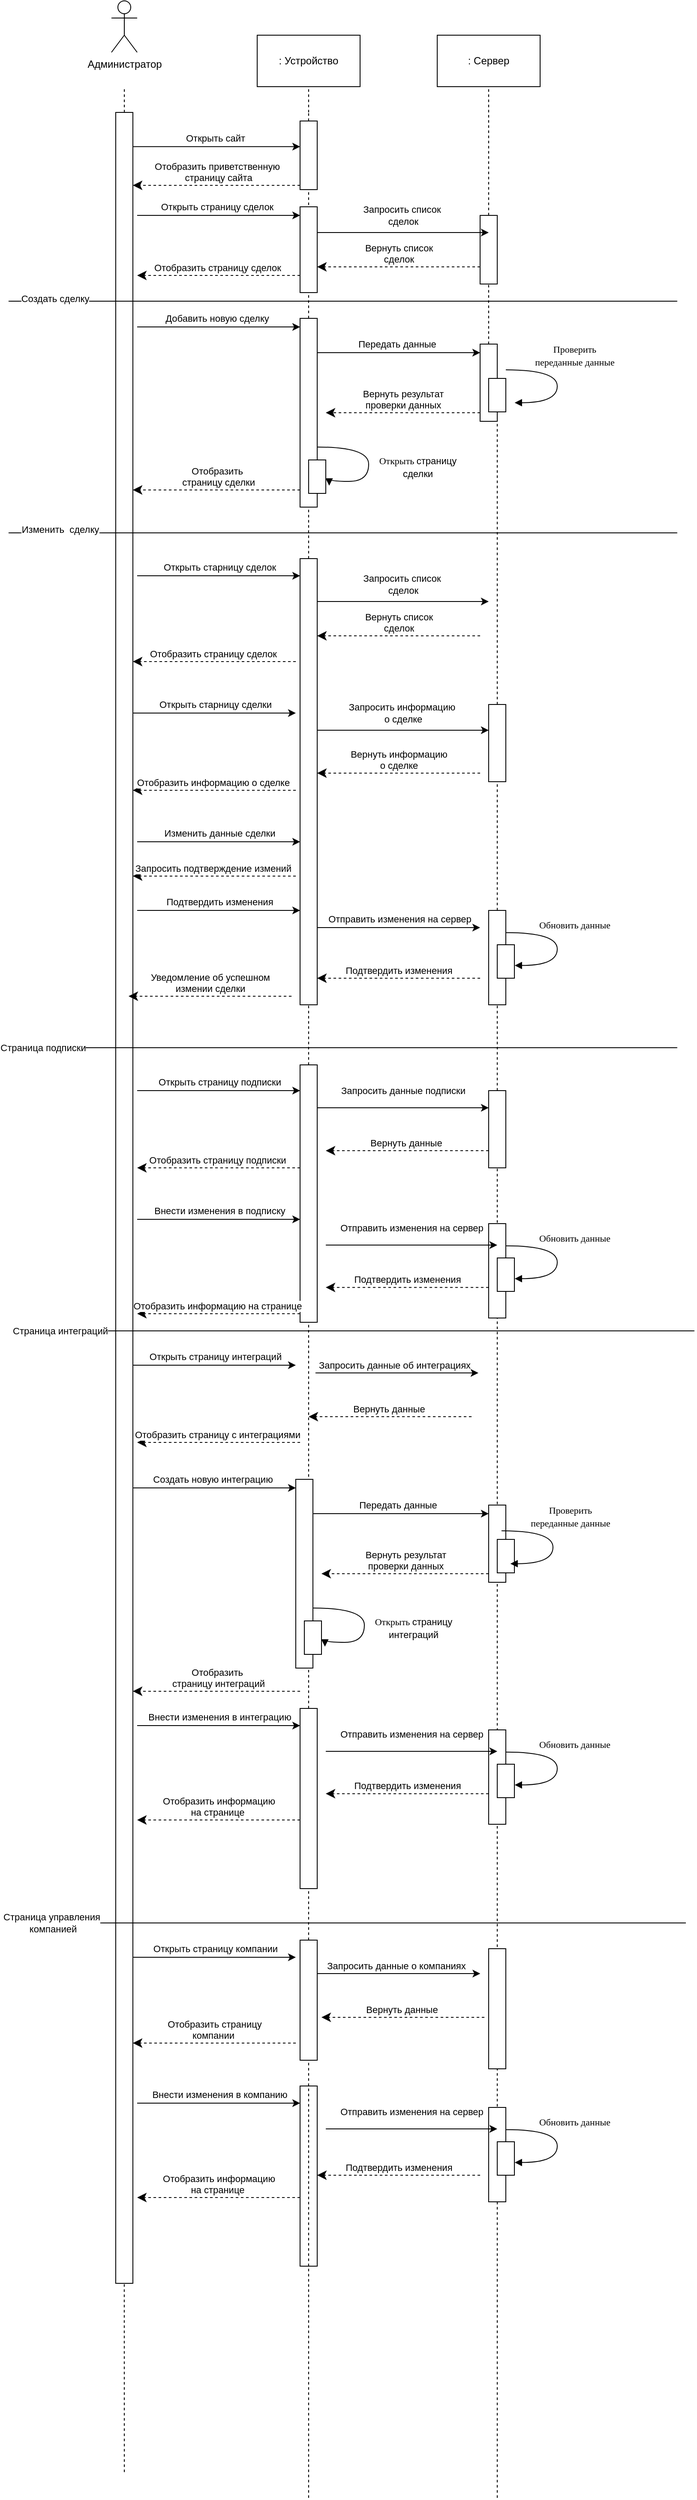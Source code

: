 <mxfile version="22.0.2" type="device">
  <diagram name="Страница — 1" id="QheiP6FYDaWY30L5TJRV">
    <mxGraphModel dx="2022" dy="703" grid="1" gridSize="10" guides="1" tooltips="1" connect="1" arrows="1" fold="1" page="1" pageScale="1" pageWidth="827" pageHeight="1169" math="0" shadow="0">
      <root>
        <mxCell id="0" />
        <mxCell id="1" parent="0" />
        <mxCell id="4-v8WGSnHiIDi6gtvXBV-103" value="" style="endArrow=none;dashed=1;html=1;rounded=0;" edge="1" parent="1">
          <mxGeometry width="50" height="50" relative="1" as="geometry">
            <mxPoint x="135" y="2910" as="sourcePoint" />
            <mxPoint x="134.58" y="1710" as="targetPoint" />
          </mxGeometry>
        </mxCell>
        <mxCell id="4-v8WGSnHiIDi6gtvXBV-1" value="" style="endArrow=none;dashed=1;html=1;rounded=0;" edge="1" parent="1" source="4-v8WGSnHiIDi6gtvXBV-2">
          <mxGeometry width="50" height="50" relative="1" as="geometry">
            <mxPoint x="135" y="600" as="sourcePoint" />
            <mxPoint x="135" y="130" as="targetPoint" />
          </mxGeometry>
        </mxCell>
        <mxCell id="4-v8WGSnHiIDi6gtvXBV-2" value="" style="html=1;points=[[0,0,0,0,5],[0,1,0,0,-5],[1,0,0,0,5],[1,1,0,0,-5]];perimeter=orthogonalPerimeter;outlineConnect=0;targetShapes=umlLifeline;portConstraint=eastwest;newEdgeStyle={&quot;curved&quot;:0,&quot;rounded&quot;:0};" vertex="1" parent="1">
          <mxGeometry x="125" y="160" width="20" height="2530" as="geometry" />
        </mxCell>
        <mxCell id="4-v8WGSnHiIDi6gtvXBV-3" value="" style="endArrow=none;dashed=1;html=1;rounded=0;" edge="1" parent="1" source="4-v8WGSnHiIDi6gtvXBV-33">
          <mxGeometry width="50" height="50" relative="1" as="geometry">
            <mxPoint x="560" y="600" as="sourcePoint" />
            <mxPoint x="560" y="130" as="targetPoint" />
          </mxGeometry>
        </mxCell>
        <mxCell id="4-v8WGSnHiIDi6gtvXBV-4" value="" style="endArrow=none;dashed=1;html=1;rounded=0;" edge="1" parent="1" source="4-v8WGSnHiIDi6gtvXBV-63" target="4-v8WGSnHiIDi6gtvXBV-5">
          <mxGeometry width="50" height="50" relative="1" as="geometry">
            <mxPoint x="560" y="1210" as="sourcePoint" />
            <mxPoint x="560" y="130" as="targetPoint" />
          </mxGeometry>
        </mxCell>
        <mxCell id="4-v8WGSnHiIDi6gtvXBV-5" value="" style="html=1;points=[[0,0,0,0,5],[0,1,0,0,-5],[1,0,0,0,5],[1,1,0,0,-5]];perimeter=orthogonalPerimeter;outlineConnect=0;targetShapes=umlLifeline;portConstraint=eastwest;newEdgeStyle={&quot;curved&quot;:0,&quot;rounded&quot;:0};" vertex="1" parent="1">
          <mxGeometry x="550" y="430" width="20" height="90" as="geometry" />
        </mxCell>
        <mxCell id="4-v8WGSnHiIDi6gtvXBV-6" value="Администратор" style="shape=umlActor;verticalLabelPosition=bottom;verticalAlign=top;html=1;outlineConnect=0;" vertex="1" parent="1">
          <mxGeometry x="120" y="30" width="30" height="60" as="geometry" />
        </mxCell>
        <mxCell id="4-v8WGSnHiIDi6gtvXBV-7" value="" style="endArrow=none;dashed=1;html=1;rounded=0;" edge="1" parent="1">
          <mxGeometry width="50" height="50" relative="1" as="geometry">
            <mxPoint x="350" y="160.0" as="sourcePoint" />
            <mxPoint x="350" y="130" as="targetPoint" />
          </mxGeometry>
        </mxCell>
        <mxCell id="4-v8WGSnHiIDi6gtvXBV-8" value="" style="endArrow=none;dashed=1;html=1;rounded=0;" edge="1" parent="1" source="4-v8WGSnHiIDi6gtvXBV-25">
          <mxGeometry width="50" height="50" relative="1" as="geometry">
            <mxPoint x="350" y="640" as="sourcePoint" />
            <mxPoint x="350" y="160" as="targetPoint" />
          </mxGeometry>
        </mxCell>
        <mxCell id="4-v8WGSnHiIDi6gtvXBV-9" value=": Устройство" style="rounded=0;whiteSpace=wrap;html=1;" vertex="1" parent="1">
          <mxGeometry x="290" y="70" width="120" height="60" as="geometry" />
        </mxCell>
        <mxCell id="4-v8WGSnHiIDi6gtvXBV-10" value=": Сервер" style="rounded=0;whiteSpace=wrap;html=1;" vertex="1" parent="1">
          <mxGeometry x="500" y="70" width="120" height="60" as="geometry" />
        </mxCell>
        <mxCell id="4-v8WGSnHiIDi6gtvXBV-11" value="" style="endArrow=classic;html=1;rounded=0;entryX=0;entryY=0.095;entryDx=0;entryDy=0;entryPerimeter=0;" edge="1" parent="1" source="4-v8WGSnHiIDi6gtvXBV-2">
          <mxGeometry width="50" height="50" relative="1" as="geometry">
            <mxPoint x="250" y="330" as="sourcePoint" />
            <mxPoint x="340" y="199.9" as="targetPoint" />
          </mxGeometry>
        </mxCell>
        <mxCell id="4-v8WGSnHiIDi6gtvXBV-12" value="Открыть сайт" style="edgeLabel;html=1;align=center;verticalAlign=middle;resizable=0;points=[];" vertex="1" connectable="0" parent="4-v8WGSnHiIDi6gtvXBV-11">
          <mxGeometry x="-0.019" y="1" relative="1" as="geometry">
            <mxPoint y="-9" as="offset" />
          </mxGeometry>
        </mxCell>
        <mxCell id="4-v8WGSnHiIDi6gtvXBV-13" value="Отобразить приветственную&lt;br&gt;&amp;nbsp;страницу сайта" style="html=1;verticalAlign=bottom;endArrow=classic;dashed=1;endSize=8;curved=0;rounded=0;exitX=0;exitY=1;exitDx=0;exitDy=-5;exitPerimeter=0;endFill=1;" edge="1" parent="1" source="4-v8WGSnHiIDi6gtvXBV-25" target="4-v8WGSnHiIDi6gtvXBV-2">
          <mxGeometry relative="1" as="geometry">
            <mxPoint x="330" y="240" as="sourcePoint" />
            <mxPoint x="240" y="240" as="targetPoint" />
          </mxGeometry>
        </mxCell>
        <mxCell id="4-v8WGSnHiIDi6gtvXBV-14" value="" style="endArrow=classic;html=1;rounded=0;" edge="1" parent="1">
          <mxGeometry width="50" height="50" relative="1" as="geometry">
            <mxPoint x="150" y="280" as="sourcePoint" />
            <mxPoint x="340" y="280.0" as="targetPoint" />
          </mxGeometry>
        </mxCell>
        <mxCell id="4-v8WGSnHiIDi6gtvXBV-15" value="Открыть страницу сделок" style="edgeLabel;html=1;align=center;verticalAlign=middle;resizable=0;points=[];" vertex="1" connectable="0" parent="4-v8WGSnHiIDi6gtvXBV-14">
          <mxGeometry x="-0.173" y="-2" relative="1" as="geometry">
            <mxPoint x="14" y="-12" as="offset" />
          </mxGeometry>
        </mxCell>
        <mxCell id="4-v8WGSnHiIDi6gtvXBV-16" value="Отобразить&amp;nbsp;страницу сделок&amp;nbsp;" style="html=1;verticalAlign=bottom;endArrow=classic;dashed=1;endSize=8;curved=0;rounded=0;endFill=1;" edge="1" parent="1">
          <mxGeometry relative="1" as="geometry">
            <mxPoint x="340" y="350" as="sourcePoint" />
            <mxPoint x="150" y="350" as="targetPoint" />
          </mxGeometry>
        </mxCell>
        <mxCell id="4-v8WGSnHiIDi6gtvXBV-17" value="" style="endArrow=classic;html=1;rounded=0;" edge="1" parent="1">
          <mxGeometry width="50" height="50" relative="1" as="geometry">
            <mxPoint x="150" y="410" as="sourcePoint" />
            <mxPoint x="340" y="410" as="targetPoint" />
          </mxGeometry>
        </mxCell>
        <mxCell id="4-v8WGSnHiIDi6gtvXBV-18" value="Добавить новую сделку" style="edgeLabel;html=1;align=center;verticalAlign=middle;resizable=0;points=[];" vertex="1" connectable="0" parent="4-v8WGSnHiIDi6gtvXBV-17">
          <mxGeometry x="-0.173" y="-2" relative="1" as="geometry">
            <mxPoint x="14" y="-12" as="offset" />
          </mxGeometry>
        </mxCell>
        <mxCell id="4-v8WGSnHiIDi6gtvXBV-19" value="" style="endArrow=classic;html=1;rounded=0;" edge="1" parent="1" target="4-v8WGSnHiIDi6gtvXBV-5">
          <mxGeometry width="50" height="50" relative="1" as="geometry">
            <mxPoint x="360" y="440" as="sourcePoint" />
            <mxPoint x="550" y="440" as="targetPoint" />
          </mxGeometry>
        </mxCell>
        <mxCell id="4-v8WGSnHiIDi6gtvXBV-20" value="Передать данные" style="edgeLabel;html=1;align=center;verticalAlign=middle;resizable=0;points=[];" vertex="1" connectable="0" parent="4-v8WGSnHiIDi6gtvXBV-19">
          <mxGeometry x="-0.173" y="-2" relative="1" as="geometry">
            <mxPoint x="14" y="-12" as="offset" />
          </mxGeometry>
        </mxCell>
        <mxCell id="4-v8WGSnHiIDi6gtvXBV-21" value="" style="html=1;points=[];perimeter=orthogonalPerimeter;rounded=0;shadow=0;comic=0;labelBackgroundColor=none;strokeWidth=1;fontFamily=Verdana;fontSize=12;align=center;" vertex="1" parent="1">
          <mxGeometry x="560" y="470" width="20" height="39" as="geometry" />
        </mxCell>
        <mxCell id="4-v8WGSnHiIDi6gtvXBV-22" value="&lt;span style=&quot;font-size: 11px;&quot;&gt;Обновить данные&lt;/span&gt;" style="html=1;verticalAlign=bottom;endArrow=block;labelBackgroundColor=none;fontFamily=Verdana;fontSize=12;elbow=vertical;edgeStyle=orthogonalEdgeStyle;curved=1;entryX=1;entryY=0.286;entryPerimeter=0;" edge="1" parent="1">
          <mxGeometry x="-0.189" y="20" relative="1" as="geometry">
            <mxPoint x="580" y="1115.83" as="sourcePoint" />
            <mxPoint x="590.333" y="1154.163" as="targetPoint" />
            <Array as="points">
              <mxPoint x="640" y="1115.83" />
              <mxPoint x="640" y="1153.83" />
            </Array>
            <mxPoint as="offset" />
          </mxGeometry>
        </mxCell>
        <mxCell id="4-v8WGSnHiIDi6gtvXBV-23" value="Вернуть результат&lt;br&gt;проверки данных" style="html=1;verticalAlign=bottom;endArrow=classic;dashed=1;endSize=8;curved=0;rounded=0;endFill=1;" edge="1" parent="1" source="4-v8WGSnHiIDi6gtvXBV-5">
          <mxGeometry relative="1" as="geometry">
            <mxPoint x="490" y="510" as="sourcePoint" />
            <mxPoint x="370" y="510" as="targetPoint" />
          </mxGeometry>
        </mxCell>
        <mxCell id="4-v8WGSnHiIDi6gtvXBV-24" value="" style="endArrow=none;dashed=1;html=1;rounded=0;" edge="1" parent="1" source="4-v8WGSnHiIDi6gtvXBV-27" target="4-v8WGSnHiIDi6gtvXBV-25">
          <mxGeometry width="50" height="50" relative="1" as="geometry">
            <mxPoint x="350" y="640" as="sourcePoint" />
            <mxPoint x="350" y="160" as="targetPoint" />
          </mxGeometry>
        </mxCell>
        <mxCell id="4-v8WGSnHiIDi6gtvXBV-25" value="" style="html=1;points=[[0,0,0,0,5],[0,1,0,0,-5],[1,0,0,0,5],[1,1,0,0,-5]];perimeter=orthogonalPerimeter;outlineConnect=0;targetShapes=umlLifeline;portConstraint=eastwest;newEdgeStyle={&quot;curved&quot;:0,&quot;rounded&quot;:0};" vertex="1" parent="1">
          <mxGeometry x="340" y="170" width="20" height="80" as="geometry" />
        </mxCell>
        <mxCell id="4-v8WGSnHiIDi6gtvXBV-26" value="" style="endArrow=none;dashed=1;html=1;rounded=0;" edge="1" parent="1" source="4-v8WGSnHiIDi6gtvXBV-40" target="4-v8WGSnHiIDi6gtvXBV-27">
          <mxGeometry width="50" height="50" relative="1" as="geometry">
            <mxPoint x="350" y="1413.158" as="sourcePoint" />
            <mxPoint x="350" y="250" as="targetPoint" />
          </mxGeometry>
        </mxCell>
        <mxCell id="4-v8WGSnHiIDi6gtvXBV-27" value="" style="html=1;points=[[0,0,0,0,5],[0,1,0,0,-5],[1,0,0,0,5],[1,1,0,0,-5]];perimeter=orthogonalPerimeter;outlineConnect=0;targetShapes=umlLifeline;portConstraint=eastwest;newEdgeStyle={&quot;curved&quot;:0,&quot;rounded&quot;:0};" vertex="1" parent="1">
          <mxGeometry x="340" y="400" width="20" height="220" as="geometry" />
        </mxCell>
        <mxCell id="4-v8WGSnHiIDi6gtvXBV-28" value="" style="html=1;points=[];perimeter=orthogonalPerimeter;rounded=0;shadow=0;comic=0;labelBackgroundColor=none;strokeWidth=1;fontFamily=Verdana;fontSize=12;align=center;" vertex="1" parent="1">
          <mxGeometry x="350" y="565" width="20" height="39" as="geometry" />
        </mxCell>
        <mxCell id="4-v8WGSnHiIDi6gtvXBV-29" value="&lt;font style=&quot;font-size: 11px;&quot;&gt;Открыть&amp;nbsp;&lt;span style=&quot;font-family: Helvetica; background-color: rgb(255, 255, 255);&quot;&gt;страницу&lt;br&gt;сделки&lt;br&gt;&lt;/span&gt;&lt;/font&gt;" style="html=1;verticalAlign=bottom;endArrow=block;labelBackgroundColor=none;fontFamily=Verdana;fontSize=12;elbow=vertical;edgeStyle=orthogonalEdgeStyle;curved=1;entryX=1.2;entryY=0.769;entryPerimeter=0;entryDx=0;entryDy=0;" edge="1" parent="1" source="4-v8WGSnHiIDi6gtvXBV-27" target="4-v8WGSnHiIDi6gtvXBV-28">
          <mxGeometry x="0.371" y="60" relative="1" as="geometry">
            <mxPoint x="360" y="530.0" as="sourcePoint" />
            <mxPoint x="370.333" y="568.333" as="targetPoint" />
            <Array as="points">
              <mxPoint x="420" y="550" />
              <mxPoint x="420" y="590" />
              <mxPoint x="374" y="590" />
            </Array>
            <mxPoint x="60" y="-60" as="offset" />
          </mxGeometry>
        </mxCell>
        <mxCell id="4-v8WGSnHiIDi6gtvXBV-30" value="Отобразить&lt;br&gt;&amp;nbsp;страницу сделки" style="html=1;verticalAlign=bottom;endArrow=classic;dashed=1;endSize=8;curved=0;rounded=0;exitX=0;exitY=1;exitDx=0;exitDy=-5;exitPerimeter=0;endFill=1;" edge="1" parent="1">
          <mxGeometry relative="1" as="geometry">
            <mxPoint x="340" y="600" as="sourcePoint" />
            <mxPoint x="145" y="600" as="targetPoint" />
          </mxGeometry>
        </mxCell>
        <mxCell id="4-v8WGSnHiIDi6gtvXBV-31" value="Вернуть список&lt;br&gt;сделок" style="html=1;verticalAlign=bottom;endArrow=classic;dashed=1;endSize=8;curved=0;rounded=0;endFill=1;" edge="1" parent="1">
          <mxGeometry relative="1" as="geometry">
            <mxPoint x="550" y="340" as="sourcePoint" />
            <mxPoint x="360" y="340" as="targetPoint" />
          </mxGeometry>
        </mxCell>
        <mxCell id="4-v8WGSnHiIDi6gtvXBV-32" value="" style="endArrow=none;dashed=1;html=1;rounded=0;" edge="1" parent="1" source="4-v8WGSnHiIDi6gtvXBV-5" target="4-v8WGSnHiIDi6gtvXBV-33">
          <mxGeometry width="50" height="50" relative="1" as="geometry">
            <mxPoint x="560" y="430" as="sourcePoint" />
            <mxPoint x="560" y="130" as="targetPoint" />
          </mxGeometry>
        </mxCell>
        <mxCell id="4-v8WGSnHiIDi6gtvXBV-33" value="" style="html=1;points=[[0,0,0,0,5],[0,1,0,0,-5],[1,0,0,0,5],[1,1,0,0,-5]];perimeter=orthogonalPerimeter;outlineConnect=0;targetShapes=umlLifeline;portConstraint=eastwest;newEdgeStyle={&quot;curved&quot;:0,&quot;rounded&quot;:0};" vertex="1" parent="1">
          <mxGeometry x="550" y="280" width="20" height="80" as="geometry" />
        </mxCell>
        <mxCell id="4-v8WGSnHiIDi6gtvXBV-34" value="" style="endArrow=classic;html=1;rounded=0;" edge="1" parent="1">
          <mxGeometry width="50" height="50" relative="1" as="geometry">
            <mxPoint x="360" y="300" as="sourcePoint" />
            <mxPoint x="560" y="300" as="targetPoint" />
          </mxGeometry>
        </mxCell>
        <mxCell id="4-v8WGSnHiIDi6gtvXBV-35" value="Запросить список&amp;nbsp;&lt;br&gt;сделок" style="edgeLabel;html=1;align=center;verticalAlign=middle;resizable=0;points=[];" vertex="1" connectable="0" parent="4-v8WGSnHiIDi6gtvXBV-34">
          <mxGeometry x="0.17" y="3" relative="1" as="geometry">
            <mxPoint x="-17" y="-17" as="offset" />
          </mxGeometry>
        </mxCell>
        <mxCell id="4-v8WGSnHiIDi6gtvXBV-36" value="" style="endArrow=none;html=1;rounded=0;" edge="1" parent="1">
          <mxGeometry width="50" height="50" relative="1" as="geometry">
            <mxPoint y="380" as="sourcePoint" />
            <mxPoint x="780" y="380" as="targetPoint" />
          </mxGeometry>
        </mxCell>
        <mxCell id="4-v8WGSnHiIDi6gtvXBV-37" value="Создать сделку" style="edgeLabel;html=1;align=center;verticalAlign=middle;resizable=0;points=[];" vertex="1" connectable="0" parent="4-v8WGSnHiIDi6gtvXBV-36">
          <mxGeometry x="-0.861" y="3" relative="1" as="geometry">
            <mxPoint as="offset" />
          </mxGeometry>
        </mxCell>
        <mxCell id="4-v8WGSnHiIDi6gtvXBV-38" value="" style="html=1;points=[[0,0,0,0,5],[0,1,0,0,-5],[1,0,0,0,5],[1,1,0,0,-5]];perimeter=orthogonalPerimeter;outlineConnect=0;targetShapes=umlLifeline;portConstraint=eastwest;newEdgeStyle={&quot;curved&quot;:0,&quot;rounded&quot;:0};" vertex="1" parent="1">
          <mxGeometry x="340" y="270" width="20" height="100" as="geometry" />
        </mxCell>
        <mxCell id="4-v8WGSnHiIDi6gtvXBV-39" value="" style="endArrow=none;dashed=1;html=1;rounded=0;" edge="1" parent="1" source="4-v8WGSnHiIDi6gtvXBV-72" target="4-v8WGSnHiIDi6gtvXBV-40">
          <mxGeometry width="50" height="50" relative="1" as="geometry">
            <mxPoint x="350" y="2100" as="sourcePoint" />
            <mxPoint x="350" y="620" as="targetPoint" />
          </mxGeometry>
        </mxCell>
        <mxCell id="4-v8WGSnHiIDi6gtvXBV-40" value="" style="html=1;points=[[0,0,0,0,5],[0,1,0,0,-5],[1,0,0,0,5],[1,1,0,0,-5]];perimeter=orthogonalPerimeter;outlineConnect=0;targetShapes=umlLifeline;portConstraint=eastwest;newEdgeStyle={&quot;curved&quot;:0,&quot;rounded&quot;:0};" vertex="1" parent="1">
          <mxGeometry x="340" y="680" width="20" height="520" as="geometry" />
        </mxCell>
        <mxCell id="4-v8WGSnHiIDi6gtvXBV-41" value="" style="endArrow=none;html=1;rounded=0;" edge="1" parent="1">
          <mxGeometry width="50" height="50" relative="1" as="geometry">
            <mxPoint y="650" as="sourcePoint" />
            <mxPoint x="780" y="650" as="targetPoint" />
          </mxGeometry>
        </mxCell>
        <mxCell id="4-v8WGSnHiIDi6gtvXBV-42" value="Изменить&amp;nbsp; сделку" style="edgeLabel;html=1;align=center;verticalAlign=middle;resizable=0;points=[];" vertex="1" connectable="0" parent="4-v8WGSnHiIDi6gtvXBV-41">
          <mxGeometry x="-0.846" y="4" relative="1" as="geometry">
            <mxPoint as="offset" />
          </mxGeometry>
        </mxCell>
        <mxCell id="4-v8WGSnHiIDi6gtvXBV-43" value="" style="endArrow=classic;html=1;rounded=0;" edge="1" parent="1" target="4-v8WGSnHiIDi6gtvXBV-40">
          <mxGeometry width="50" height="50" relative="1" as="geometry">
            <mxPoint x="150" y="700" as="sourcePoint" />
            <mxPoint x="300" y="500" as="targetPoint" />
          </mxGeometry>
        </mxCell>
        <mxCell id="4-v8WGSnHiIDi6gtvXBV-44" value="Открыть старницу сделок" style="edgeLabel;html=1;align=center;verticalAlign=middle;resizable=0;points=[];" vertex="1" connectable="0" parent="4-v8WGSnHiIDi6gtvXBV-43">
          <mxGeometry x="0.007" y="-1" relative="1" as="geometry">
            <mxPoint y="-11" as="offset" />
          </mxGeometry>
        </mxCell>
        <mxCell id="4-v8WGSnHiIDi6gtvXBV-45" value="" style="endArrow=classic;html=1;rounded=0;" edge="1" parent="1">
          <mxGeometry width="50" height="50" relative="1" as="geometry">
            <mxPoint x="360" y="730" as="sourcePoint" />
            <mxPoint x="560" y="730" as="targetPoint" />
          </mxGeometry>
        </mxCell>
        <mxCell id="4-v8WGSnHiIDi6gtvXBV-46" value="Запросить список&amp;nbsp;&lt;br&gt;сделок" style="edgeLabel;html=1;align=center;verticalAlign=middle;resizable=0;points=[];" vertex="1" connectable="0" parent="4-v8WGSnHiIDi6gtvXBV-45">
          <mxGeometry x="0.17" y="3" relative="1" as="geometry">
            <mxPoint x="-17" y="-17" as="offset" />
          </mxGeometry>
        </mxCell>
        <mxCell id="4-v8WGSnHiIDi6gtvXBV-47" value="Вернуть список&lt;br&gt;сделок" style="html=1;verticalAlign=bottom;endArrow=classic;dashed=1;endSize=8;curved=0;rounded=0;endFill=1;" edge="1" parent="1">
          <mxGeometry relative="1" as="geometry">
            <mxPoint x="550" y="770" as="sourcePoint" />
            <mxPoint x="360" y="770" as="targetPoint" />
          </mxGeometry>
        </mxCell>
        <mxCell id="4-v8WGSnHiIDi6gtvXBV-48" value="Отобразить&amp;nbsp;страницу сделок&amp;nbsp;" style="html=1;verticalAlign=bottom;endArrow=classic;dashed=1;endSize=8;curved=0;rounded=0;endFill=1;" edge="1" parent="1">
          <mxGeometry relative="1" as="geometry">
            <mxPoint x="335" y="800" as="sourcePoint" />
            <mxPoint x="145" y="800" as="targetPoint" />
          </mxGeometry>
        </mxCell>
        <mxCell id="4-v8WGSnHiIDi6gtvXBV-49" value="" style="endArrow=classic;html=1;rounded=0;" edge="1" parent="1">
          <mxGeometry width="50" height="50" relative="1" as="geometry">
            <mxPoint x="145" y="860" as="sourcePoint" />
            <mxPoint x="335" y="860" as="targetPoint" />
          </mxGeometry>
        </mxCell>
        <mxCell id="4-v8WGSnHiIDi6gtvXBV-50" value="Открыть старницу сделки" style="edgeLabel;html=1;align=center;verticalAlign=middle;resizable=0;points=[];" vertex="1" connectable="0" parent="4-v8WGSnHiIDi6gtvXBV-49">
          <mxGeometry x="0.007" y="-1" relative="1" as="geometry">
            <mxPoint y="-11" as="offset" />
          </mxGeometry>
        </mxCell>
        <mxCell id="4-v8WGSnHiIDi6gtvXBV-51" value="" style="endArrow=classic;html=1;rounded=0;" edge="1" parent="1">
          <mxGeometry width="50" height="50" relative="1" as="geometry">
            <mxPoint x="360" y="880" as="sourcePoint" />
            <mxPoint x="560" y="880" as="targetPoint" />
          </mxGeometry>
        </mxCell>
        <mxCell id="4-v8WGSnHiIDi6gtvXBV-52" value="Запросить информацию&amp;nbsp;&lt;br&gt;о сделке" style="edgeLabel;html=1;align=center;verticalAlign=middle;resizable=0;points=[];" vertex="1" connectable="0" parent="4-v8WGSnHiIDi6gtvXBV-51">
          <mxGeometry x="0.17" y="3" relative="1" as="geometry">
            <mxPoint x="-17" y="-17" as="offset" />
          </mxGeometry>
        </mxCell>
        <mxCell id="4-v8WGSnHiIDi6gtvXBV-53" value="Вернуть информацию&lt;br&gt;о сделке" style="html=1;verticalAlign=bottom;endArrow=classic;dashed=1;endSize=8;curved=0;rounded=0;endFill=1;" edge="1" parent="1">
          <mxGeometry relative="1" as="geometry">
            <mxPoint x="550" y="930" as="sourcePoint" />
            <mxPoint x="360" y="930" as="targetPoint" />
            <mxPoint as="offset" />
          </mxGeometry>
        </mxCell>
        <mxCell id="4-v8WGSnHiIDi6gtvXBV-54" value="Отобразить информацию о сделке&amp;nbsp;" style="html=1;verticalAlign=bottom;endArrow=classic;dashed=1;endSize=8;curved=0;rounded=0;endFill=1;" edge="1" parent="1">
          <mxGeometry relative="1" as="geometry">
            <mxPoint x="335" y="950" as="sourcePoint" />
            <mxPoint x="145" y="950" as="targetPoint" />
          </mxGeometry>
        </mxCell>
        <mxCell id="4-v8WGSnHiIDi6gtvXBV-55" value="" style="endArrow=classic;html=1;rounded=0;" edge="1" parent="1">
          <mxGeometry width="50" height="50" relative="1" as="geometry">
            <mxPoint x="150" y="1010" as="sourcePoint" />
            <mxPoint x="340" y="1010" as="targetPoint" />
          </mxGeometry>
        </mxCell>
        <mxCell id="4-v8WGSnHiIDi6gtvXBV-56" value="Изменить данные сделки" style="edgeLabel;html=1;align=center;verticalAlign=middle;resizable=0;points=[];" vertex="1" connectable="0" parent="4-v8WGSnHiIDi6gtvXBV-55">
          <mxGeometry x="0.007" y="-1" relative="1" as="geometry">
            <mxPoint y="-11" as="offset" />
          </mxGeometry>
        </mxCell>
        <mxCell id="4-v8WGSnHiIDi6gtvXBV-57" value="Запросить подтверждение измений&amp;nbsp;" style="html=1;verticalAlign=bottom;endArrow=classic;dashed=1;endSize=8;curved=0;rounded=0;endFill=1;" edge="1" parent="1">
          <mxGeometry relative="1" as="geometry">
            <mxPoint x="335" y="1050" as="sourcePoint" />
            <mxPoint x="145" y="1050" as="targetPoint" />
          </mxGeometry>
        </mxCell>
        <mxCell id="4-v8WGSnHiIDi6gtvXBV-58" value="" style="endArrow=classic;html=1;rounded=0;" edge="1" parent="1">
          <mxGeometry width="50" height="50" relative="1" as="geometry">
            <mxPoint x="150" y="1090" as="sourcePoint" />
            <mxPoint x="340" y="1090" as="targetPoint" />
          </mxGeometry>
        </mxCell>
        <mxCell id="4-v8WGSnHiIDi6gtvXBV-59" value="Подтвердить изменения" style="edgeLabel;html=1;align=center;verticalAlign=middle;resizable=0;points=[];" vertex="1" connectable="0" parent="4-v8WGSnHiIDi6gtvXBV-58">
          <mxGeometry x="0.007" y="-1" relative="1" as="geometry">
            <mxPoint y="-11" as="offset" />
          </mxGeometry>
        </mxCell>
        <mxCell id="4-v8WGSnHiIDi6gtvXBV-60" value="" style="endArrow=classic;html=1;rounded=0;" edge="1" parent="1">
          <mxGeometry width="50" height="50" relative="1" as="geometry">
            <mxPoint x="360" y="1110" as="sourcePoint" />
            <mxPoint x="550" y="1110" as="targetPoint" />
          </mxGeometry>
        </mxCell>
        <mxCell id="4-v8WGSnHiIDi6gtvXBV-61" value="Отправить изменения на сервер" style="edgeLabel;html=1;align=center;verticalAlign=middle;resizable=0;points=[];" vertex="1" connectable="0" parent="4-v8WGSnHiIDi6gtvXBV-60">
          <mxGeometry x="0.007" y="-1" relative="1" as="geometry">
            <mxPoint y="-11" as="offset" />
          </mxGeometry>
        </mxCell>
        <mxCell id="4-v8WGSnHiIDi6gtvXBV-62" value="" style="endArrow=none;dashed=1;html=1;rounded=0;" edge="1" parent="1" source="4-v8WGSnHiIDi6gtvXBV-74" target="4-v8WGSnHiIDi6gtvXBV-63">
          <mxGeometry width="50" height="50" relative="1" as="geometry">
            <mxPoint x="570" y="2080" as="sourcePoint" />
            <mxPoint x="570" y="520" as="targetPoint" />
          </mxGeometry>
        </mxCell>
        <mxCell id="4-v8WGSnHiIDi6gtvXBV-63" value="" style="html=1;points=[[0,0,0,0,5],[0,1,0,0,-5],[1,0,0,0,5],[1,1,0,0,-5]];perimeter=orthogonalPerimeter;outlineConnect=0;targetShapes=umlLifeline;portConstraint=eastwest;newEdgeStyle={&quot;curved&quot;:0,&quot;rounded&quot;:0};" vertex="1" parent="1">
          <mxGeometry x="560" y="850" width="20" height="90" as="geometry" />
        </mxCell>
        <mxCell id="4-v8WGSnHiIDi6gtvXBV-64" value="" style="endArrow=none;dashed=1;html=1;rounded=0;" edge="1" parent="1" target="4-v8WGSnHiIDi6gtvXBV-65">
          <mxGeometry width="50" height="50" relative="1" as="geometry">
            <mxPoint x="570" y="1140" as="sourcePoint" />
            <mxPoint x="570" y="940" as="targetPoint" />
          </mxGeometry>
        </mxCell>
        <mxCell id="4-v8WGSnHiIDi6gtvXBV-65" value="" style="html=1;points=[[0,0,0,0,5],[0,1,0,0,-5],[1,0,0,0,5],[1,1,0,0,-5]];perimeter=orthogonalPerimeter;outlineConnect=0;targetShapes=umlLifeline;portConstraint=eastwest;newEdgeStyle={&quot;curved&quot;:0,&quot;rounded&quot;:0};" vertex="1" parent="1">
          <mxGeometry x="560" y="1090" width="20" height="110" as="geometry" />
        </mxCell>
        <mxCell id="4-v8WGSnHiIDi6gtvXBV-66" value="" style="html=1;points=[];perimeter=orthogonalPerimeter;rounded=0;shadow=0;comic=0;labelBackgroundColor=none;strokeWidth=1;fontFamily=Verdana;fontSize=12;align=center;" vertex="1" parent="1">
          <mxGeometry x="570" y="1130" width="20" height="39" as="geometry" />
        </mxCell>
        <mxCell id="4-v8WGSnHiIDi6gtvXBV-67" value="&lt;font style=&quot;font-size: 11px;&quot;&gt;Проверить&lt;br&gt;переданные данные&lt;/font&gt;" style="html=1;verticalAlign=bottom;endArrow=block;labelBackgroundColor=none;fontFamily=Verdana;fontSize=12;elbow=vertical;edgeStyle=orthogonalEdgeStyle;curved=1;entryX=1;entryY=0.286;entryPerimeter=0;" edge="1" parent="1">
          <mxGeometry x="-0.189" y="20" relative="1" as="geometry">
            <mxPoint x="580" y="460.0" as="sourcePoint" />
            <mxPoint x="590.333" y="498.333" as="targetPoint" />
            <Array as="points">
              <mxPoint x="640" y="460" />
              <mxPoint x="640" y="498" />
            </Array>
            <mxPoint as="offset" />
          </mxGeometry>
        </mxCell>
        <mxCell id="4-v8WGSnHiIDi6gtvXBV-68" value="Подтвердить изменения" style="html=1;verticalAlign=bottom;endArrow=classic;dashed=1;endSize=8;curved=0;rounded=0;endFill=1;" edge="1" parent="1">
          <mxGeometry relative="1" as="geometry">
            <mxPoint x="550" y="1169" as="sourcePoint" />
            <mxPoint x="360" y="1169" as="targetPoint" />
            <mxPoint as="offset" />
          </mxGeometry>
        </mxCell>
        <mxCell id="4-v8WGSnHiIDi6gtvXBV-69" value="Уведомление об успешном &lt;br&gt;измении сделки" style="html=1;verticalAlign=bottom;endArrow=classic;dashed=1;endSize=8;curved=0;rounded=0;endFill=1;" edge="1" parent="1">
          <mxGeometry relative="1" as="geometry">
            <mxPoint x="330" y="1190" as="sourcePoint" />
            <mxPoint x="140" y="1190" as="targetPoint" />
            <mxPoint as="offset" />
          </mxGeometry>
        </mxCell>
        <mxCell id="4-v8WGSnHiIDi6gtvXBV-70" value="" style="endArrow=none;html=1;rounded=0;" edge="1" parent="1">
          <mxGeometry width="50" height="50" relative="1" as="geometry">
            <mxPoint y="1250" as="sourcePoint" />
            <mxPoint x="780" y="1250" as="targetPoint" />
          </mxGeometry>
        </mxCell>
        <mxCell id="4-v8WGSnHiIDi6gtvXBV-71" value="Страница подписки" style="edgeLabel;html=1;align=center;verticalAlign=middle;resizable=0;points=[];" vertex="1" connectable="0" parent="4-v8WGSnHiIDi6gtvXBV-70">
          <mxGeometry x="-0.846" y="4" relative="1" as="geometry">
            <mxPoint x="-20" y="4" as="offset" />
          </mxGeometry>
        </mxCell>
        <mxCell id="4-v8WGSnHiIDi6gtvXBV-72" value="" style="html=1;points=[[0,0,0,0,5],[0,1,0,0,-5],[1,0,0,0,5],[1,1,0,0,-5]];perimeter=orthogonalPerimeter;outlineConnect=0;targetShapes=umlLifeline;portConstraint=eastwest;newEdgeStyle={&quot;curved&quot;:0,&quot;rounded&quot;:0};" vertex="1" parent="1">
          <mxGeometry x="340" y="1270" width="20" height="300" as="geometry" />
        </mxCell>
        <mxCell id="4-v8WGSnHiIDi6gtvXBV-73" value="" style="endArrow=none;dashed=1;html=1;rounded=0;" edge="1" parent="1" target="4-v8WGSnHiIDi6gtvXBV-74">
          <mxGeometry width="50" height="50" relative="1" as="geometry">
            <mxPoint x="570" y="1460" as="sourcePoint" />
            <mxPoint x="570" y="940" as="targetPoint" />
          </mxGeometry>
        </mxCell>
        <mxCell id="4-v8WGSnHiIDi6gtvXBV-74" value="" style="html=1;points=[[0,0,0,0,5],[0,1,0,0,-5],[1,0,0,0,5],[1,1,0,0,-5]];perimeter=orthogonalPerimeter;outlineConnect=0;targetShapes=umlLifeline;portConstraint=eastwest;newEdgeStyle={&quot;curved&quot;:0,&quot;rounded&quot;:0};" vertex="1" parent="1">
          <mxGeometry x="560" y="1300" width="20" height="90" as="geometry" />
        </mxCell>
        <mxCell id="4-v8WGSnHiIDi6gtvXBV-75" value="" style="endArrow=classic;html=1;rounded=0;" edge="1" parent="1">
          <mxGeometry width="50" height="50" relative="1" as="geometry">
            <mxPoint x="150" y="1300" as="sourcePoint" />
            <mxPoint x="340" y="1300" as="targetPoint" />
          </mxGeometry>
        </mxCell>
        <mxCell id="4-v8WGSnHiIDi6gtvXBV-76" value="Открыть страницу подписки" style="edgeLabel;html=1;align=center;verticalAlign=middle;resizable=0;points=[];" vertex="1" connectable="0" parent="4-v8WGSnHiIDi6gtvXBV-75">
          <mxGeometry x="0.007" y="-1" relative="1" as="geometry">
            <mxPoint y="-11" as="offset" />
          </mxGeometry>
        </mxCell>
        <mxCell id="4-v8WGSnHiIDi6gtvXBV-77" value="" style="endArrow=classic;html=1;rounded=0;" edge="1" parent="1">
          <mxGeometry width="50" height="50" relative="1" as="geometry">
            <mxPoint x="360" y="1320" as="sourcePoint" />
            <mxPoint x="560" y="1320" as="targetPoint" />
          </mxGeometry>
        </mxCell>
        <mxCell id="4-v8WGSnHiIDi6gtvXBV-78" value="Запросить данные подписки" style="edgeLabel;html=1;align=center;verticalAlign=middle;resizable=0;points=[];" vertex="1" connectable="0" parent="4-v8WGSnHiIDi6gtvXBV-77">
          <mxGeometry x="0.17" y="3" relative="1" as="geometry">
            <mxPoint x="-17" y="-17" as="offset" />
          </mxGeometry>
        </mxCell>
        <mxCell id="4-v8WGSnHiIDi6gtvXBV-79" value="Вернуть данные&amp;nbsp;" style="html=1;verticalAlign=bottom;endArrow=classic;dashed=1;endSize=8;curved=0;rounded=0;endFill=1;" edge="1" parent="1">
          <mxGeometry relative="1" as="geometry">
            <mxPoint x="560" y="1370" as="sourcePoint" />
            <mxPoint x="370" y="1370" as="targetPoint" />
          </mxGeometry>
        </mxCell>
        <mxCell id="4-v8WGSnHiIDi6gtvXBV-80" value="Отобразить&amp;nbsp;страницу подписки&amp;nbsp;" style="html=1;verticalAlign=bottom;endArrow=classic;dashed=1;endSize=8;curved=0;rounded=0;endFill=1;" edge="1" parent="1">
          <mxGeometry relative="1" as="geometry">
            <mxPoint x="340" y="1390" as="sourcePoint" />
            <mxPoint x="150" y="1390" as="targetPoint" />
          </mxGeometry>
        </mxCell>
        <mxCell id="4-v8WGSnHiIDi6gtvXBV-81" value="" style="endArrow=classic;html=1;rounded=0;" edge="1" parent="1">
          <mxGeometry width="50" height="50" relative="1" as="geometry">
            <mxPoint x="150" y="1450" as="sourcePoint" />
            <mxPoint x="340" y="1450" as="targetPoint" />
          </mxGeometry>
        </mxCell>
        <mxCell id="4-v8WGSnHiIDi6gtvXBV-82" value="Внести изменения в подписку" style="edgeLabel;html=1;align=center;verticalAlign=middle;resizable=0;points=[];" vertex="1" connectable="0" parent="4-v8WGSnHiIDi6gtvXBV-81">
          <mxGeometry x="0.007" y="-1" relative="1" as="geometry">
            <mxPoint y="-11" as="offset" />
          </mxGeometry>
        </mxCell>
        <mxCell id="4-v8WGSnHiIDi6gtvXBV-83" value="Подтвердить изменения" style="html=1;verticalAlign=bottom;endArrow=classic;dashed=1;endSize=8;curved=0;rounded=0;endFill=1;" edge="1" parent="1">
          <mxGeometry relative="1" as="geometry">
            <mxPoint x="560" y="1529.37" as="sourcePoint" />
            <mxPoint x="370" y="1529.37" as="targetPoint" />
            <mxPoint as="offset" />
          </mxGeometry>
        </mxCell>
        <mxCell id="4-v8WGSnHiIDi6gtvXBV-84" value="Отобразить информацию на странице&amp;nbsp;" style="html=1;verticalAlign=bottom;endArrow=classic;dashed=1;endSize=8;curved=0;rounded=0;endFill=1;" edge="1" parent="1">
          <mxGeometry relative="1" as="geometry">
            <mxPoint x="340" y="1560" as="sourcePoint" />
            <mxPoint x="150" y="1560" as="targetPoint" />
          </mxGeometry>
        </mxCell>
        <mxCell id="4-v8WGSnHiIDi6gtvXBV-85" value="" style="endArrow=none;dashed=1;html=1;rounded=0;" edge="1" parent="1">
          <mxGeometry width="50" height="50" relative="1" as="geometry">
            <mxPoint x="570" y="2940" as="sourcePoint" />
            <mxPoint x="570" y="1550" as="targetPoint" />
          </mxGeometry>
        </mxCell>
        <mxCell id="4-v8WGSnHiIDi6gtvXBV-96" value="&lt;span style=&quot;font-size: 11px;&quot;&gt;Обновить данные&lt;/span&gt;" style="html=1;verticalAlign=bottom;endArrow=block;labelBackgroundColor=none;fontFamily=Verdana;fontSize=12;elbow=vertical;edgeStyle=orthogonalEdgeStyle;curved=1;entryX=1;entryY=0.286;entryPerimeter=0;" edge="1" parent="1">
          <mxGeometry x="-0.189" y="20" relative="1" as="geometry">
            <mxPoint x="580" y="1480.83" as="sourcePoint" />
            <mxPoint x="590.333" y="1519.163" as="targetPoint" />
            <Array as="points">
              <mxPoint x="640" y="1480.83" />
              <mxPoint x="640" y="1518.83" />
            </Array>
            <mxPoint as="offset" />
          </mxGeometry>
        </mxCell>
        <mxCell id="4-v8WGSnHiIDi6gtvXBV-97" value="" style="endArrow=none;dashed=1;html=1;rounded=0;" edge="1" parent="1" target="4-v8WGSnHiIDi6gtvXBV-98">
          <mxGeometry width="50" height="50" relative="1" as="geometry">
            <mxPoint x="570" y="1505" as="sourcePoint" />
            <mxPoint x="570" y="1305" as="targetPoint" />
          </mxGeometry>
        </mxCell>
        <mxCell id="4-v8WGSnHiIDi6gtvXBV-98" value="" style="html=1;points=[[0,0,0,0,5],[0,1,0,0,-5],[1,0,0,0,5],[1,1,0,0,-5]];perimeter=orthogonalPerimeter;outlineConnect=0;targetShapes=umlLifeline;portConstraint=eastwest;newEdgeStyle={&quot;curved&quot;:0,&quot;rounded&quot;:0};" vertex="1" parent="1">
          <mxGeometry x="560" y="1455" width="20" height="110" as="geometry" />
        </mxCell>
        <mxCell id="4-v8WGSnHiIDi6gtvXBV-99" value="" style="html=1;points=[];perimeter=orthogonalPerimeter;rounded=0;shadow=0;comic=0;labelBackgroundColor=none;strokeWidth=1;fontFamily=Verdana;fontSize=12;align=center;" vertex="1" parent="1">
          <mxGeometry x="570" y="1495" width="20" height="39" as="geometry" />
        </mxCell>
        <mxCell id="4-v8WGSnHiIDi6gtvXBV-87" value="" style="endArrow=classic;html=1;rounded=0;" edge="1" parent="1">
          <mxGeometry width="50" height="50" relative="1" as="geometry">
            <mxPoint x="370" y="1480" as="sourcePoint" />
            <mxPoint x="570" y="1480" as="targetPoint" />
          </mxGeometry>
        </mxCell>
        <mxCell id="4-v8WGSnHiIDi6gtvXBV-88" value="Отправить изменения на сервер" style="edgeLabel;html=1;align=center;verticalAlign=middle;resizable=0;points=[];" vertex="1" connectable="0" parent="4-v8WGSnHiIDi6gtvXBV-87">
          <mxGeometry x="0.17" y="3" relative="1" as="geometry">
            <mxPoint x="-17" y="-17" as="offset" />
          </mxGeometry>
        </mxCell>
        <mxCell id="4-v8WGSnHiIDi6gtvXBV-100" value="" style="endArrow=none;html=1;rounded=0;" edge="1" parent="1">
          <mxGeometry width="50" height="50" relative="1" as="geometry">
            <mxPoint x="20" y="1580" as="sourcePoint" />
            <mxPoint x="800" y="1580" as="targetPoint" />
          </mxGeometry>
        </mxCell>
        <mxCell id="4-v8WGSnHiIDi6gtvXBV-101" value="Страница интеграций" style="edgeLabel;html=1;align=center;verticalAlign=middle;resizable=0;points=[];" vertex="1" connectable="0" parent="4-v8WGSnHiIDi6gtvXBV-100">
          <mxGeometry x="-0.846" y="4" relative="1" as="geometry">
            <mxPoint x="-20" y="4" as="offset" />
          </mxGeometry>
        </mxCell>
        <mxCell id="4-v8WGSnHiIDi6gtvXBV-102" value="" style="endArrow=none;dashed=1;html=1;rounded=0;" edge="1" parent="1" source="4-v8WGSnHiIDi6gtvXBV-168" target="4-v8WGSnHiIDi6gtvXBV-72">
          <mxGeometry width="50" height="50" relative="1" as="geometry">
            <mxPoint x="350" y="2682.5" as="sourcePoint" />
            <mxPoint x="320" y="1440" as="targetPoint" />
          </mxGeometry>
        </mxCell>
        <mxCell id="4-v8WGSnHiIDi6gtvXBV-108" value="" style="endArrow=classic;html=1;rounded=0;" edge="1" parent="1">
          <mxGeometry width="50" height="50" relative="1" as="geometry">
            <mxPoint x="145" y="1620" as="sourcePoint" />
            <mxPoint x="335" y="1620" as="targetPoint" />
          </mxGeometry>
        </mxCell>
        <mxCell id="4-v8WGSnHiIDi6gtvXBV-109" value="Открыть страницу интеграций" style="edgeLabel;html=1;align=center;verticalAlign=middle;resizable=0;points=[];" vertex="1" connectable="0" parent="4-v8WGSnHiIDi6gtvXBV-108">
          <mxGeometry x="0.007" y="-1" relative="1" as="geometry">
            <mxPoint y="-11" as="offset" />
          </mxGeometry>
        </mxCell>
        <mxCell id="4-v8WGSnHiIDi6gtvXBV-112" value="" style="endArrow=classic;html=1;rounded=0;" edge="1" parent="1">
          <mxGeometry width="50" height="50" relative="1" as="geometry">
            <mxPoint x="358" y="1629" as="sourcePoint" />
            <mxPoint x="548" y="1629" as="targetPoint" />
          </mxGeometry>
        </mxCell>
        <mxCell id="4-v8WGSnHiIDi6gtvXBV-114" value="Запросить данные об интеграциях" style="edgeLabel;html=1;align=center;verticalAlign=middle;resizable=0;points=[];" vertex="1" connectable="0" parent="4-v8WGSnHiIDi6gtvXBV-112">
          <mxGeometry x="-0.032" y="4" relative="1" as="geometry">
            <mxPoint y="-5" as="offset" />
          </mxGeometry>
        </mxCell>
        <mxCell id="4-v8WGSnHiIDi6gtvXBV-115" value="Вернуть данные&amp;nbsp;" style="html=1;verticalAlign=bottom;endArrow=classic;dashed=1;endSize=8;curved=0;rounded=0;endFill=1;" edge="1" parent="1">
          <mxGeometry relative="1" as="geometry">
            <mxPoint x="540" y="1680" as="sourcePoint" />
            <mxPoint x="350" y="1680" as="targetPoint" />
          </mxGeometry>
        </mxCell>
        <mxCell id="4-v8WGSnHiIDi6gtvXBV-116" value="Отобразить&amp;nbsp;страницу с интеграциями&amp;nbsp;" style="html=1;verticalAlign=bottom;endArrow=classic;dashed=1;endSize=8;curved=0;rounded=0;endFill=1;" edge="1" parent="1">
          <mxGeometry relative="1" as="geometry">
            <mxPoint x="340" y="1710" as="sourcePoint" />
            <mxPoint x="150" y="1710" as="targetPoint" />
          </mxGeometry>
        </mxCell>
        <mxCell id="4-v8WGSnHiIDi6gtvXBV-118" value="" style="html=1;points=[[0,0,0,0,5],[0,1,0,0,-5],[1,0,0,0,5],[1,1,0,0,-5]];perimeter=orthogonalPerimeter;outlineConnect=0;targetShapes=umlLifeline;portConstraint=eastwest;newEdgeStyle={&quot;curved&quot;:0,&quot;rounded&quot;:0};" vertex="1" parent="1">
          <mxGeometry x="560" y="1783" width="20" height="90" as="geometry" />
        </mxCell>
        <mxCell id="4-v8WGSnHiIDi6gtvXBV-119" value="" style="endArrow=classic;html=1;rounded=0;" edge="1" parent="1">
          <mxGeometry width="50" height="50" relative="1" as="geometry">
            <mxPoint x="145" y="1763" as="sourcePoint" />
            <mxPoint x="335" y="1763" as="targetPoint" />
          </mxGeometry>
        </mxCell>
        <mxCell id="4-v8WGSnHiIDi6gtvXBV-120" value="Создать новую интеграцию" style="edgeLabel;html=1;align=center;verticalAlign=middle;resizable=0;points=[];" vertex="1" connectable="0" parent="4-v8WGSnHiIDi6gtvXBV-119">
          <mxGeometry x="-0.173" y="-2" relative="1" as="geometry">
            <mxPoint x="14" y="-12" as="offset" />
          </mxGeometry>
        </mxCell>
        <mxCell id="4-v8WGSnHiIDi6gtvXBV-121" value="" style="endArrow=classic;html=1;rounded=0;" edge="1" parent="1" target="4-v8WGSnHiIDi6gtvXBV-118">
          <mxGeometry width="50" height="50" relative="1" as="geometry">
            <mxPoint x="355" y="1793" as="sourcePoint" />
            <mxPoint x="545" y="1793" as="targetPoint" />
          </mxGeometry>
        </mxCell>
        <mxCell id="4-v8WGSnHiIDi6gtvXBV-122" value="Передать данные" style="edgeLabel;html=1;align=center;verticalAlign=middle;resizable=0;points=[];" vertex="1" connectable="0" parent="4-v8WGSnHiIDi6gtvXBV-121">
          <mxGeometry x="-0.173" y="-2" relative="1" as="geometry">
            <mxPoint x="14" y="-12" as="offset" />
          </mxGeometry>
        </mxCell>
        <mxCell id="4-v8WGSnHiIDi6gtvXBV-123" value="" style="html=1;points=[];perimeter=orthogonalPerimeter;rounded=0;shadow=0;comic=0;labelBackgroundColor=none;strokeWidth=1;fontFamily=Verdana;fontSize=12;align=center;" vertex="1" parent="1">
          <mxGeometry x="570" y="1823" width="20" height="39" as="geometry" />
        </mxCell>
        <mxCell id="4-v8WGSnHiIDi6gtvXBV-124" value="Вернуть результат&lt;br&gt;проверки данных" style="html=1;verticalAlign=bottom;endArrow=classic;dashed=1;endSize=8;curved=0;rounded=0;endFill=1;" edge="1" parent="1" source="4-v8WGSnHiIDi6gtvXBV-118">
          <mxGeometry relative="1" as="geometry">
            <mxPoint x="485" y="1863" as="sourcePoint" />
            <mxPoint x="365" y="1863" as="targetPoint" />
          </mxGeometry>
        </mxCell>
        <mxCell id="4-v8WGSnHiIDi6gtvXBV-125" value="" style="html=1;points=[[0,0,0,0,5],[0,1,0,0,-5],[1,0,0,0,5],[1,1,0,0,-5]];perimeter=orthogonalPerimeter;outlineConnect=0;targetShapes=umlLifeline;portConstraint=eastwest;newEdgeStyle={&quot;curved&quot;:0,&quot;rounded&quot;:0};" vertex="1" parent="1">
          <mxGeometry x="335" y="1753" width="20" height="220" as="geometry" />
        </mxCell>
        <mxCell id="4-v8WGSnHiIDi6gtvXBV-126" value="" style="html=1;points=[];perimeter=orthogonalPerimeter;rounded=0;shadow=0;comic=0;labelBackgroundColor=none;strokeWidth=1;fontFamily=Verdana;fontSize=12;align=center;" vertex="1" parent="1">
          <mxGeometry x="345" y="1918" width="20" height="39" as="geometry" />
        </mxCell>
        <mxCell id="4-v8WGSnHiIDi6gtvXBV-127" value="&lt;font style=&quot;font-size: 11px;&quot;&gt;Открыть&amp;nbsp;&lt;span style=&quot;font-family: Helvetica; background-color: rgb(255, 255, 255);&quot;&gt;страницу&lt;br&gt;интеграций&lt;br&gt;&lt;/span&gt;&lt;/font&gt;" style="html=1;verticalAlign=bottom;endArrow=block;labelBackgroundColor=none;fontFamily=Verdana;fontSize=12;elbow=vertical;edgeStyle=orthogonalEdgeStyle;curved=1;entryX=1.2;entryY=0.769;entryPerimeter=0;entryDx=0;entryDy=0;" edge="1" parent="1" source="4-v8WGSnHiIDi6gtvXBV-125" target="4-v8WGSnHiIDi6gtvXBV-126">
          <mxGeometry x="0.371" y="60" relative="1" as="geometry">
            <mxPoint x="355" y="1883" as="sourcePoint" />
            <mxPoint x="365.333" y="1921.333" as="targetPoint" />
            <Array as="points">
              <mxPoint x="415" y="1903" />
              <mxPoint x="415" y="1943" />
              <mxPoint x="369" y="1943" />
            </Array>
            <mxPoint x="60" y="-60" as="offset" />
          </mxGeometry>
        </mxCell>
        <mxCell id="4-v8WGSnHiIDi6gtvXBV-128" value="&lt;font style=&quot;font-size: 11px;&quot;&gt;Проверить&lt;br&gt;переданные данные&lt;/font&gt;" style="html=1;verticalAlign=bottom;endArrow=block;labelBackgroundColor=none;fontFamily=Verdana;fontSize=12;elbow=vertical;edgeStyle=orthogonalEdgeStyle;curved=1;entryX=1;entryY=0.286;entryPerimeter=0;" edge="1" parent="1">
          <mxGeometry x="-0.189" y="20" relative="1" as="geometry">
            <mxPoint x="575" y="1813" as="sourcePoint" />
            <mxPoint x="585.333" y="1851.333" as="targetPoint" />
            <Array as="points">
              <mxPoint x="635" y="1813" />
              <mxPoint x="635" y="1851" />
            </Array>
            <mxPoint as="offset" />
          </mxGeometry>
        </mxCell>
        <mxCell id="4-v8WGSnHiIDi6gtvXBV-129" value="Отобразить&lt;br&gt;&amp;nbsp;страницу интеграций" style="html=1;verticalAlign=bottom;endArrow=classic;dashed=1;endSize=8;curved=0;rounded=0;exitX=0;exitY=1;exitDx=0;exitDy=-5;exitPerimeter=0;endFill=1;" edge="1" parent="1">
          <mxGeometry relative="1" as="geometry">
            <mxPoint x="340" y="2000" as="sourcePoint" />
            <mxPoint x="145" y="2000" as="targetPoint" />
          </mxGeometry>
        </mxCell>
        <mxCell id="4-v8WGSnHiIDi6gtvXBV-158" value="" style="endArrow=classic;html=1;rounded=0;" edge="1" parent="1">
          <mxGeometry width="50" height="50" relative="1" as="geometry">
            <mxPoint x="150" y="2040" as="sourcePoint" />
            <mxPoint x="340" y="2040" as="targetPoint" />
          </mxGeometry>
        </mxCell>
        <mxCell id="4-v8WGSnHiIDi6gtvXBV-159" value="Внести изменения в интеграцию" style="edgeLabel;html=1;align=center;verticalAlign=middle;resizable=0;points=[];" vertex="1" connectable="0" parent="4-v8WGSnHiIDi6gtvXBV-158">
          <mxGeometry x="0.007" y="-1" relative="1" as="geometry">
            <mxPoint y="-11" as="offset" />
          </mxGeometry>
        </mxCell>
        <mxCell id="4-v8WGSnHiIDi6gtvXBV-160" value="Подтвердить изменения" style="html=1;verticalAlign=bottom;endArrow=classic;dashed=1;endSize=8;curved=0;rounded=0;endFill=1;" edge="1" parent="1">
          <mxGeometry relative="1" as="geometry">
            <mxPoint x="560" y="2119.37" as="sourcePoint" />
            <mxPoint x="370" y="2119.37" as="targetPoint" />
            <mxPoint as="offset" />
          </mxGeometry>
        </mxCell>
        <mxCell id="4-v8WGSnHiIDi6gtvXBV-161" value="Отобразить информацию &lt;br&gt;на странице&amp;nbsp;" style="html=1;verticalAlign=bottom;endArrow=classic;dashed=1;endSize=8;curved=0;rounded=0;endFill=1;" edge="1" parent="1">
          <mxGeometry relative="1" as="geometry">
            <mxPoint x="340" y="2150" as="sourcePoint" />
            <mxPoint x="150" y="2150" as="targetPoint" />
          </mxGeometry>
        </mxCell>
        <mxCell id="4-v8WGSnHiIDi6gtvXBV-162" value="&lt;span style=&quot;font-size: 11px;&quot;&gt;Обновить данные&lt;/span&gt;" style="html=1;verticalAlign=bottom;endArrow=block;labelBackgroundColor=none;fontFamily=Verdana;fontSize=12;elbow=vertical;edgeStyle=orthogonalEdgeStyle;curved=1;entryX=1;entryY=0.286;entryPerimeter=0;" edge="1" parent="1">
          <mxGeometry x="-0.189" y="20" relative="1" as="geometry">
            <mxPoint x="580" y="2070.83" as="sourcePoint" />
            <mxPoint x="590.333" y="2109.163" as="targetPoint" />
            <Array as="points">
              <mxPoint x="640" y="2070.83" />
              <mxPoint x="640" y="2108.83" />
            </Array>
            <mxPoint as="offset" />
          </mxGeometry>
        </mxCell>
        <mxCell id="4-v8WGSnHiIDi6gtvXBV-163" value="" style="endArrow=none;dashed=1;html=1;rounded=0;" edge="1" parent="1" target="4-v8WGSnHiIDi6gtvXBV-164">
          <mxGeometry width="50" height="50" relative="1" as="geometry">
            <mxPoint x="570" y="2095" as="sourcePoint" />
            <mxPoint x="570" y="1895" as="targetPoint" />
          </mxGeometry>
        </mxCell>
        <mxCell id="4-v8WGSnHiIDi6gtvXBV-164" value="" style="html=1;points=[[0,0,0,0,5],[0,1,0,0,-5],[1,0,0,0,5],[1,1,0,0,-5]];perimeter=orthogonalPerimeter;outlineConnect=0;targetShapes=umlLifeline;portConstraint=eastwest;newEdgeStyle={&quot;curved&quot;:0,&quot;rounded&quot;:0};" vertex="1" parent="1">
          <mxGeometry x="560" y="2045" width="20" height="110" as="geometry" />
        </mxCell>
        <mxCell id="4-v8WGSnHiIDi6gtvXBV-165" value="" style="html=1;points=[];perimeter=orthogonalPerimeter;rounded=0;shadow=0;comic=0;labelBackgroundColor=none;strokeWidth=1;fontFamily=Verdana;fontSize=12;align=center;" vertex="1" parent="1">
          <mxGeometry x="570" y="2085" width="20" height="39" as="geometry" />
        </mxCell>
        <mxCell id="4-v8WGSnHiIDi6gtvXBV-166" value="" style="endArrow=classic;html=1;rounded=0;" edge="1" parent="1">
          <mxGeometry width="50" height="50" relative="1" as="geometry">
            <mxPoint x="370" y="2070" as="sourcePoint" />
            <mxPoint x="570" y="2070" as="targetPoint" />
          </mxGeometry>
        </mxCell>
        <mxCell id="4-v8WGSnHiIDi6gtvXBV-167" value="Отправить изменения на сервер" style="edgeLabel;html=1;align=center;verticalAlign=middle;resizable=0;points=[];" vertex="1" connectable="0" parent="4-v8WGSnHiIDi6gtvXBV-166">
          <mxGeometry x="0.17" y="3" relative="1" as="geometry">
            <mxPoint x="-17" y="-17" as="offset" />
          </mxGeometry>
        </mxCell>
        <mxCell id="4-v8WGSnHiIDi6gtvXBV-169" value="" style="endArrow=none;dashed=1;html=1;rounded=0;" edge="1" parent="1" source="4-v8WGSnHiIDi6gtvXBV-249" target="4-v8WGSnHiIDi6gtvXBV-168">
          <mxGeometry width="50" height="50" relative="1" as="geometry">
            <mxPoint x="350" y="3480" as="sourcePoint" />
            <mxPoint x="350" y="1570" as="targetPoint" />
          </mxGeometry>
        </mxCell>
        <mxCell id="4-v8WGSnHiIDi6gtvXBV-168" value="" style="html=1;points=[[0,0,0,0,5],[0,1,0,0,-5],[1,0,0,0,5],[1,1,0,0,-5]];perimeter=orthogonalPerimeter;outlineConnect=0;targetShapes=umlLifeline;portConstraint=eastwest;newEdgeStyle={&quot;curved&quot;:0,&quot;rounded&quot;:0};" vertex="1" parent="1">
          <mxGeometry x="340" y="2020" width="20" height="210" as="geometry" />
        </mxCell>
        <mxCell id="4-v8WGSnHiIDi6gtvXBV-195" value="" style="endArrow=classic;html=1;rounded=0;" edge="1" parent="1">
          <mxGeometry width="50" height="50" relative="1" as="geometry">
            <mxPoint x="360.18" y="2329" as="sourcePoint" />
            <mxPoint x="550.18" y="2329" as="targetPoint" />
          </mxGeometry>
        </mxCell>
        <mxCell id="4-v8WGSnHiIDi6gtvXBV-196" value="Запросить данные о компаниях" style="edgeLabel;html=1;align=center;verticalAlign=middle;resizable=0;points=[];" vertex="1" connectable="0" parent="4-v8WGSnHiIDi6gtvXBV-195">
          <mxGeometry x="-0.032" y="4" relative="1" as="geometry">
            <mxPoint y="-5" as="offset" />
          </mxGeometry>
        </mxCell>
        <mxCell id="4-v8WGSnHiIDi6gtvXBV-197" value="Вернуть данные&amp;nbsp;" style="html=1;verticalAlign=bottom;endArrow=classic;dashed=1;endSize=8;curved=0;rounded=0;endFill=1;" edge="1" parent="1">
          <mxGeometry relative="1" as="geometry">
            <mxPoint x="555" y="2380" as="sourcePoint" />
            <mxPoint x="365" y="2380" as="targetPoint" />
          </mxGeometry>
        </mxCell>
        <mxCell id="4-v8WGSnHiIDi6gtvXBV-216" value="" style="html=1;points=[[0,0,0,0,5],[0,1,0,0,-5],[1,0,0,0,5],[1,1,0,0,-5]];perimeter=orthogonalPerimeter;outlineConnect=0;targetShapes=umlLifeline;portConstraint=eastwest;newEdgeStyle={&quot;curved&quot;:0,&quot;rounded&quot;:0};" vertex="1" parent="1">
          <mxGeometry x="340" y="2460" width="20" height="210" as="geometry" />
        </mxCell>
        <mxCell id="4-v8WGSnHiIDi6gtvXBV-219" value="" style="endArrow=none;html=1;rounded=0;" edge="1" parent="1">
          <mxGeometry width="50" height="50" relative="1" as="geometry">
            <mxPoint x="10" y="2270" as="sourcePoint" />
            <mxPoint x="790" y="2270" as="targetPoint" />
          </mxGeometry>
        </mxCell>
        <mxCell id="4-v8WGSnHiIDi6gtvXBV-220" value="Страница управления&lt;br&gt;&amp;nbsp;компанией" style="edgeLabel;html=1;align=center;verticalAlign=middle;resizable=0;points=[];" vertex="1" connectable="0" parent="4-v8WGSnHiIDi6gtvXBV-219">
          <mxGeometry x="-0.846" y="4" relative="1" as="geometry">
            <mxPoint x="-20" y="4" as="offset" />
          </mxGeometry>
        </mxCell>
        <mxCell id="4-v8WGSnHiIDi6gtvXBV-221" value="" style="endArrow=classic;html=1;rounded=0;" edge="1" parent="1">
          <mxGeometry width="50" height="50" relative="1" as="geometry">
            <mxPoint x="145" y="2310" as="sourcePoint" />
            <mxPoint x="335" y="2310" as="targetPoint" />
          </mxGeometry>
        </mxCell>
        <mxCell id="4-v8WGSnHiIDi6gtvXBV-222" value="Открыть страницу компании" style="edgeLabel;html=1;align=center;verticalAlign=middle;resizable=0;points=[];" vertex="1" connectable="0" parent="4-v8WGSnHiIDi6gtvXBV-221">
          <mxGeometry x="0.007" y="-1" relative="1" as="geometry">
            <mxPoint y="-11" as="offset" />
          </mxGeometry>
        </mxCell>
        <mxCell id="4-v8WGSnHiIDi6gtvXBV-228" value="Отобразить&amp;nbsp;страницу &lt;br&gt;компании&amp;nbsp;" style="html=1;verticalAlign=bottom;endArrow=classic;dashed=1;endSize=8;curved=0;rounded=0;endFill=1;" edge="1" parent="1">
          <mxGeometry relative="1" as="geometry">
            <mxPoint x="335" y="2410" as="sourcePoint" />
            <mxPoint x="145" y="2410" as="targetPoint" />
          </mxGeometry>
        </mxCell>
        <mxCell id="4-v8WGSnHiIDi6gtvXBV-239" value="" style="endArrow=classic;html=1;rounded=0;" edge="1" parent="1">
          <mxGeometry width="50" height="50" relative="1" as="geometry">
            <mxPoint x="150" y="2480" as="sourcePoint" />
            <mxPoint x="340" y="2480" as="targetPoint" />
          </mxGeometry>
        </mxCell>
        <mxCell id="4-v8WGSnHiIDi6gtvXBV-240" value="Внести изменения в компанию" style="edgeLabel;html=1;align=center;verticalAlign=middle;resizable=0;points=[];" vertex="1" connectable="0" parent="4-v8WGSnHiIDi6gtvXBV-239">
          <mxGeometry x="0.007" y="-1" relative="1" as="geometry">
            <mxPoint y="-11" as="offset" />
          </mxGeometry>
        </mxCell>
        <mxCell id="4-v8WGSnHiIDi6gtvXBV-241" value="Подтвердить изменения" style="html=1;verticalAlign=bottom;endArrow=classic;dashed=1;endSize=8;curved=0;rounded=0;endFill=1;" edge="1" parent="1">
          <mxGeometry relative="1" as="geometry">
            <mxPoint x="550" y="2564" as="sourcePoint" />
            <mxPoint x="360" y="2564" as="targetPoint" />
            <mxPoint as="offset" />
          </mxGeometry>
        </mxCell>
        <mxCell id="4-v8WGSnHiIDi6gtvXBV-242" value="Отобразить информацию &lt;br&gt;на странице&amp;nbsp;" style="html=1;verticalAlign=bottom;endArrow=classic;dashed=1;endSize=8;curved=0;rounded=0;endFill=1;" edge="1" parent="1">
          <mxGeometry relative="1" as="geometry">
            <mxPoint x="340" y="2590" as="sourcePoint" />
            <mxPoint x="150" y="2590" as="targetPoint" />
          </mxGeometry>
        </mxCell>
        <mxCell id="4-v8WGSnHiIDi6gtvXBV-243" value="&lt;span style=&quot;font-size: 11px;&quot;&gt;Обновить данные&lt;/span&gt;" style="html=1;verticalAlign=bottom;endArrow=block;labelBackgroundColor=none;fontFamily=Verdana;fontSize=12;elbow=vertical;edgeStyle=orthogonalEdgeStyle;curved=1;entryX=1;entryY=0.286;entryPerimeter=0;" edge="1" parent="1">
          <mxGeometry x="-0.189" y="20" relative="1" as="geometry">
            <mxPoint x="580" y="2510.83" as="sourcePoint" />
            <mxPoint x="590.333" y="2549.163" as="targetPoint" />
            <Array as="points">
              <mxPoint x="640" y="2510.83" />
              <mxPoint x="640" y="2548.83" />
            </Array>
            <mxPoint as="offset" />
          </mxGeometry>
        </mxCell>
        <mxCell id="4-v8WGSnHiIDi6gtvXBV-244" value="" style="endArrow=none;dashed=1;html=1;rounded=0;" edge="1" parent="1" target="4-v8WGSnHiIDi6gtvXBV-245">
          <mxGeometry width="50" height="50" relative="1" as="geometry">
            <mxPoint x="570" y="2535" as="sourcePoint" />
            <mxPoint x="570" y="2335" as="targetPoint" />
          </mxGeometry>
        </mxCell>
        <mxCell id="4-v8WGSnHiIDi6gtvXBV-245" value="" style="html=1;points=[[0,0,0,0,5],[0,1,0,0,-5],[1,0,0,0,5],[1,1,0,0,-5]];perimeter=orthogonalPerimeter;outlineConnect=0;targetShapes=umlLifeline;portConstraint=eastwest;newEdgeStyle={&quot;curved&quot;:0,&quot;rounded&quot;:0};" vertex="1" parent="1">
          <mxGeometry x="560" y="2485" width="20" height="110" as="geometry" />
        </mxCell>
        <mxCell id="4-v8WGSnHiIDi6gtvXBV-246" value="" style="html=1;points=[];perimeter=orthogonalPerimeter;rounded=0;shadow=0;comic=0;labelBackgroundColor=none;strokeWidth=1;fontFamily=Verdana;fontSize=12;align=center;" vertex="1" parent="1">
          <mxGeometry x="570" y="2525" width="20" height="39" as="geometry" />
        </mxCell>
        <mxCell id="4-v8WGSnHiIDi6gtvXBV-247" value="" style="endArrow=classic;html=1;rounded=0;" edge="1" parent="1">
          <mxGeometry width="50" height="50" relative="1" as="geometry">
            <mxPoint x="370" y="2510" as="sourcePoint" />
            <mxPoint x="570" y="2510" as="targetPoint" />
          </mxGeometry>
        </mxCell>
        <mxCell id="4-v8WGSnHiIDi6gtvXBV-248" value="Отправить изменения на сервер" style="edgeLabel;html=1;align=center;verticalAlign=middle;resizable=0;points=[];" vertex="1" connectable="0" parent="4-v8WGSnHiIDi6gtvXBV-247">
          <mxGeometry x="0.17" y="3" relative="1" as="geometry">
            <mxPoint x="-17" y="-17" as="offset" />
          </mxGeometry>
        </mxCell>
        <mxCell id="4-v8WGSnHiIDi6gtvXBV-250" value="" style="endArrow=none;dashed=1;html=1;rounded=0;" edge="1" parent="1" target="4-v8WGSnHiIDi6gtvXBV-249">
          <mxGeometry width="50" height="50" relative="1" as="geometry">
            <mxPoint x="350" y="2940" as="sourcePoint" />
            <mxPoint x="350" y="2230" as="targetPoint" />
          </mxGeometry>
        </mxCell>
        <mxCell id="4-v8WGSnHiIDi6gtvXBV-249" value="" style="html=1;points=[[0,0,0,0,5],[0,1,0,0,-5],[1,0,0,0,5],[1,1,0,0,-5]];perimeter=orthogonalPerimeter;outlineConnect=0;targetShapes=umlLifeline;portConstraint=eastwest;newEdgeStyle={&quot;curved&quot;:0,&quot;rounded&quot;:0};" vertex="1" parent="1">
          <mxGeometry x="340" y="2290" width="20" height="140" as="geometry" />
        </mxCell>
        <mxCell id="4-v8WGSnHiIDi6gtvXBV-251" value="" style="html=1;points=[[0,0,0,0,5],[0,1,0,0,-5],[1,0,0,0,5],[1,1,0,0,-5]];perimeter=orthogonalPerimeter;outlineConnect=0;targetShapes=umlLifeline;portConstraint=eastwest;newEdgeStyle={&quot;curved&quot;:0,&quot;rounded&quot;:0};" vertex="1" parent="1">
          <mxGeometry x="560" y="2300" width="20" height="140" as="geometry" />
        </mxCell>
      </root>
    </mxGraphModel>
  </diagram>
</mxfile>
